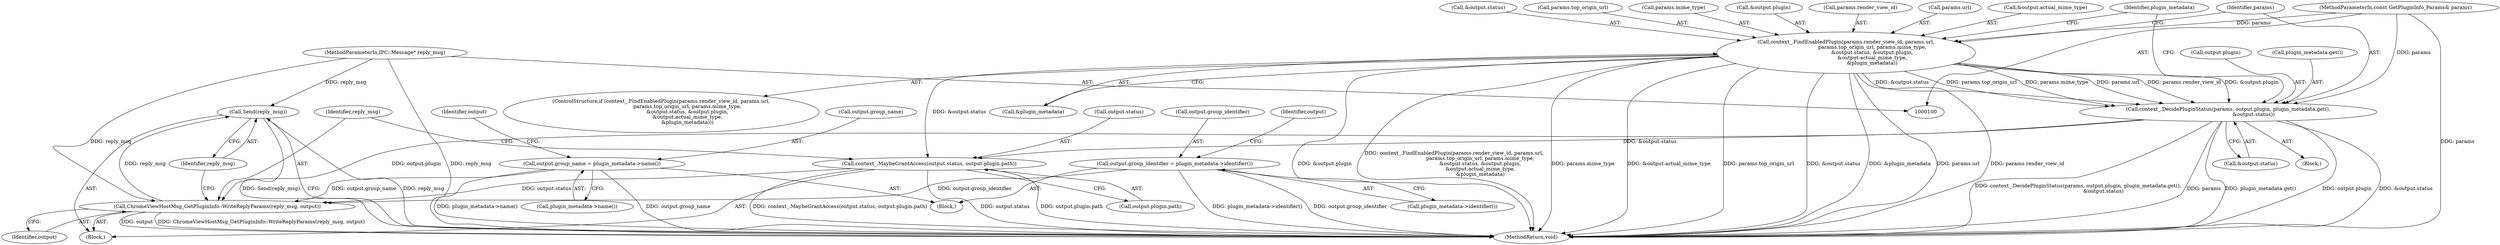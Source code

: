 digraph "0_Chrome_ac8bd041b81e46e4e4fcd5021aaa5499703952e6_2@pointer" {
"1000171" [label="(Call,Send(reply_msg))"];
"1000168" [label="(Call,ChromeViewHostMsg_GetPluginInfo::WriteReplyParams(reply_msg, output))"];
"1000102" [label="(MethodParameterIn,IPC::Message* reply_msg)"];
"1000159" [label="(Call,context_.MaybeGrantAccess(output.status, output.plugin.path))"];
"1000136" [label="(Call,context_.DecidePluginStatus(params, output.plugin, plugin_metadata.get(),\n                                &output.status))"];
"1000108" [label="(Call,context_.FindEnabledPlugin(params.render_view_id, params.url,\n                                 params.top_origin_url, params.mime_type,\n                                 &output.status, &output.plugin,\n                                 &output.actual_mime_type,\n                                 &plugin_metadata))"];
"1000101" [label="(MethodParameterIn,const GetPluginInfo_Params& params)"];
"1000154" [label="(Call,output.group_name = plugin_metadata->name())"];
"1000149" [label="(Call,output.group_identifier = plugin_metadata->identifier())"];
"1000172" [label="(Identifier,reply_msg)"];
"1000142" [label="(Call,&output.status)"];
"1000115" [label="(Call,params.top_origin_url)"];
"1000161" [label="(Identifier,output)"];
"1000170" [label="(Identifier,output)"];
"1000137" [label="(Identifier,params)"];
"1000150" [label="(Call,output.group_identifier)"];
"1000155" [label="(Call,output.group_name)"];
"1000168" [label="(Call,ChromeViewHostMsg_GetPluginInfo::WriteReplyParams(reply_msg, output))"];
"1000163" [label="(Call,output.plugin.path)"];
"1000121" [label="(Call,&output.status)"];
"1000136" [label="(Call,context_.DecidePluginStatus(params, output.plugin, plugin_metadata.get(),\n                                &output.status))"];
"1000147" [label="(Identifier,plugin_metadata)"];
"1000118" [label="(Call,params.mime_type)"];
"1000159" [label="(Call,context_.MaybeGrantAccess(output.status, output.plugin.path))"];
"1000125" [label="(Call,&output.plugin)"];
"1000148" [label="(Block,)"];
"1000138" [label="(Call,output.plugin)"];
"1000108" [label="(Call,context_.FindEnabledPlugin(params.render_view_id, params.url,\n                                 params.top_origin_url, params.mime_type,\n                                 &output.status, &output.plugin,\n                                 &output.actual_mime_type,\n                                 &plugin_metadata))"];
"1000135" [label="(Block,)"];
"1000109" [label="(Call,params.render_view_id)"];
"1000112" [label="(Call,params.url)"];
"1000158" [label="(Call,plugin_metadata->name())"];
"1000169" [label="(Identifier,reply_msg)"];
"1000153" [label="(Call,plugin_metadata->identifier())"];
"1000171" [label="(Call,Send(reply_msg))"];
"1000101" [label="(MethodParameterIn,const GetPluginInfo_Params& params)"];
"1000173" [label="(MethodReturn,void)"];
"1000156" [label="(Identifier,output)"];
"1000149" [label="(Call,output.group_identifier = plugin_metadata->identifier())"];
"1000141" [label="(Call,plugin_metadata.get())"];
"1000107" [label="(ControlStructure,if (context_.FindEnabledPlugin(params.render_view_id, params.url,\n                                 params.top_origin_url, params.mime_type,\n                                 &output.status, &output.plugin,\n                                 &output.actual_mime_type,\n                                 &plugin_metadata)))"];
"1000129" [label="(Call,&output.actual_mime_type)"];
"1000104" [label="(Block,)"];
"1000154" [label="(Call,output.group_name = plugin_metadata->name())"];
"1000160" [label="(Call,output.status)"];
"1000133" [label="(Call,&plugin_metadata)"];
"1000102" [label="(MethodParameterIn,IPC::Message* reply_msg)"];
"1000171" -> "1000104"  [label="AST: "];
"1000171" -> "1000172"  [label="CFG: "];
"1000172" -> "1000171"  [label="AST: "];
"1000173" -> "1000171"  [label="CFG: "];
"1000171" -> "1000173"  [label="DDG: reply_msg"];
"1000171" -> "1000173"  [label="DDG: Send(reply_msg)"];
"1000168" -> "1000171"  [label="DDG: reply_msg"];
"1000102" -> "1000171"  [label="DDG: reply_msg"];
"1000168" -> "1000104"  [label="AST: "];
"1000168" -> "1000170"  [label="CFG: "];
"1000169" -> "1000168"  [label="AST: "];
"1000170" -> "1000168"  [label="AST: "];
"1000172" -> "1000168"  [label="CFG: "];
"1000168" -> "1000173"  [label="DDG: ChromeViewHostMsg_GetPluginInfo::WriteReplyParams(reply_msg, output)"];
"1000168" -> "1000173"  [label="DDG: output"];
"1000102" -> "1000168"  [label="DDG: reply_msg"];
"1000159" -> "1000168"  [label="DDG: output.status"];
"1000154" -> "1000168"  [label="DDG: output.group_name"];
"1000149" -> "1000168"  [label="DDG: output.group_identifier"];
"1000136" -> "1000168"  [label="DDG: output.plugin"];
"1000102" -> "1000100"  [label="AST: "];
"1000102" -> "1000173"  [label="DDG: reply_msg"];
"1000159" -> "1000104"  [label="AST: "];
"1000159" -> "1000163"  [label="CFG: "];
"1000160" -> "1000159"  [label="AST: "];
"1000163" -> "1000159"  [label="AST: "];
"1000169" -> "1000159"  [label="CFG: "];
"1000159" -> "1000173"  [label="DDG: context_.MaybeGrantAccess(output.status, output.plugin.path)"];
"1000159" -> "1000173"  [label="DDG: output.status"];
"1000159" -> "1000173"  [label="DDG: output.plugin.path"];
"1000136" -> "1000159"  [label="DDG: &output.status"];
"1000108" -> "1000159"  [label="DDG: &output.status"];
"1000136" -> "1000135"  [label="AST: "];
"1000136" -> "1000142"  [label="CFG: "];
"1000137" -> "1000136"  [label="AST: "];
"1000138" -> "1000136"  [label="AST: "];
"1000141" -> "1000136"  [label="AST: "];
"1000142" -> "1000136"  [label="AST: "];
"1000147" -> "1000136"  [label="CFG: "];
"1000136" -> "1000173"  [label="DDG: plugin_metadata.get()"];
"1000136" -> "1000173"  [label="DDG: output.plugin"];
"1000136" -> "1000173"  [label="DDG: &output.status"];
"1000136" -> "1000173"  [label="DDG: context_.DecidePluginStatus(params, output.plugin, plugin_metadata.get(),\n                                &output.status)"];
"1000136" -> "1000173"  [label="DDG: params"];
"1000108" -> "1000136"  [label="DDG: params.top_origin_url"];
"1000108" -> "1000136"  [label="DDG: params.mime_type"];
"1000108" -> "1000136"  [label="DDG: params.url"];
"1000108" -> "1000136"  [label="DDG: params.render_view_id"];
"1000108" -> "1000136"  [label="DDG: &output.plugin"];
"1000108" -> "1000136"  [label="DDG: &output.status"];
"1000101" -> "1000136"  [label="DDG: params"];
"1000108" -> "1000107"  [label="AST: "];
"1000108" -> "1000133"  [label="CFG: "];
"1000109" -> "1000108"  [label="AST: "];
"1000112" -> "1000108"  [label="AST: "];
"1000115" -> "1000108"  [label="AST: "];
"1000118" -> "1000108"  [label="AST: "];
"1000121" -> "1000108"  [label="AST: "];
"1000125" -> "1000108"  [label="AST: "];
"1000129" -> "1000108"  [label="AST: "];
"1000133" -> "1000108"  [label="AST: "];
"1000137" -> "1000108"  [label="CFG: "];
"1000147" -> "1000108"  [label="CFG: "];
"1000108" -> "1000173"  [label="DDG: &output.plugin"];
"1000108" -> "1000173"  [label="DDG: context_.FindEnabledPlugin(params.render_view_id, params.url,\n                                 params.top_origin_url, params.mime_type,\n                                 &output.status, &output.plugin,\n                                 &output.actual_mime_type,\n                                 &plugin_metadata)"];
"1000108" -> "1000173"  [label="DDG: params.mime_type"];
"1000108" -> "1000173"  [label="DDG: &output.actual_mime_type"];
"1000108" -> "1000173"  [label="DDG: params.top_origin_url"];
"1000108" -> "1000173"  [label="DDG: &output.status"];
"1000108" -> "1000173"  [label="DDG: &plugin_metadata"];
"1000108" -> "1000173"  [label="DDG: params.url"];
"1000108" -> "1000173"  [label="DDG: params.render_view_id"];
"1000101" -> "1000108"  [label="DDG: params"];
"1000101" -> "1000100"  [label="AST: "];
"1000101" -> "1000173"  [label="DDG: params"];
"1000154" -> "1000148"  [label="AST: "];
"1000154" -> "1000158"  [label="CFG: "];
"1000155" -> "1000154"  [label="AST: "];
"1000158" -> "1000154"  [label="AST: "];
"1000161" -> "1000154"  [label="CFG: "];
"1000154" -> "1000173"  [label="DDG: output.group_name"];
"1000154" -> "1000173"  [label="DDG: plugin_metadata->name()"];
"1000149" -> "1000148"  [label="AST: "];
"1000149" -> "1000153"  [label="CFG: "];
"1000150" -> "1000149"  [label="AST: "];
"1000153" -> "1000149"  [label="AST: "];
"1000156" -> "1000149"  [label="CFG: "];
"1000149" -> "1000173"  [label="DDG: plugin_metadata->identifier()"];
"1000149" -> "1000173"  [label="DDG: output.group_identifier"];
}
